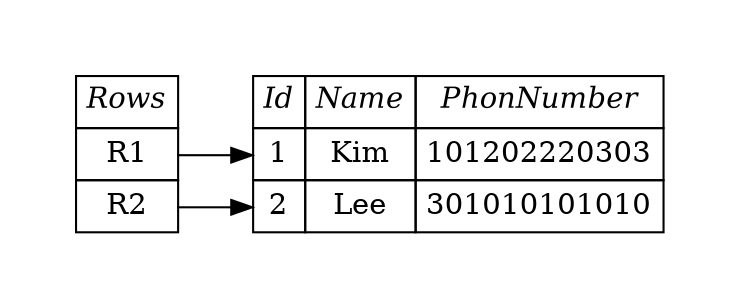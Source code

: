 digraph {
    graph [pad="0.5", nodesep="0.5", ranksep="2"];
    node [shape=plain]
    
    {rank=same Foo Baz}


Foo [label=<
<table border="0" cellborder="1" cellspacing="0" cellpadding="4">
  <tr><td><i>Rows</i></td></tr>
  <tr><td port="1">R1</td></tr>
  <tr><td port="2">R2</td></tr>
</table>>];



Baz [label=<
<table border="0" cellborder="1" cellspacing="0" cellpadding="4">
  <tr>
    <td><i>Id</i></td>
    <td><i>Name</i></td>
    <td><i>PhonNumber</i></td>
  </tr>
  <tr>
    <td port="c1">1</td>
    <td port="c1">Kim</td>
    <td port="c1">101202220303</td>
   </tr>
  <tr>
    <td port="c2">2</td>
    <td port="c2">Lee</td>
    <td port="c2">301010101010</td>
  </tr>
</table>>];

Foo:1 -> Baz:c1;
Foo:2 -> Baz:c2;


}

